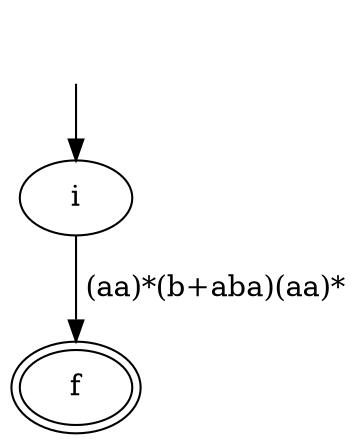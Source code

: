 digraph "AFER" {
    _nil0 [style="invis"]
    _nil0 -> i [label=""]
    i -> f [label=" (aa)*(b+aba)(aa)*"]
    f [peripheries=2]
}
